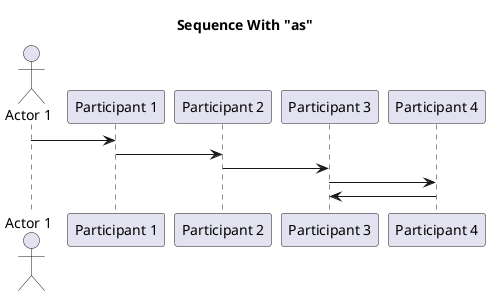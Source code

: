 @startuml SequenceDiagramWithAs

title Sequence With "as"

actor "Actor 1" as actor_1
participant "Participant 1" as participant_1
participant "Participant 2" as participant_2
participant "Participant 3" as participant_3
participant "Participant 4" as participant_4

actor_1 -> participant_1
participant_1 -> participant_2
participant_2 -> participant_3
participant_3 -> participant_4
participant_3 <- participant_4

' NOTES:
' - No labels

@enduml
